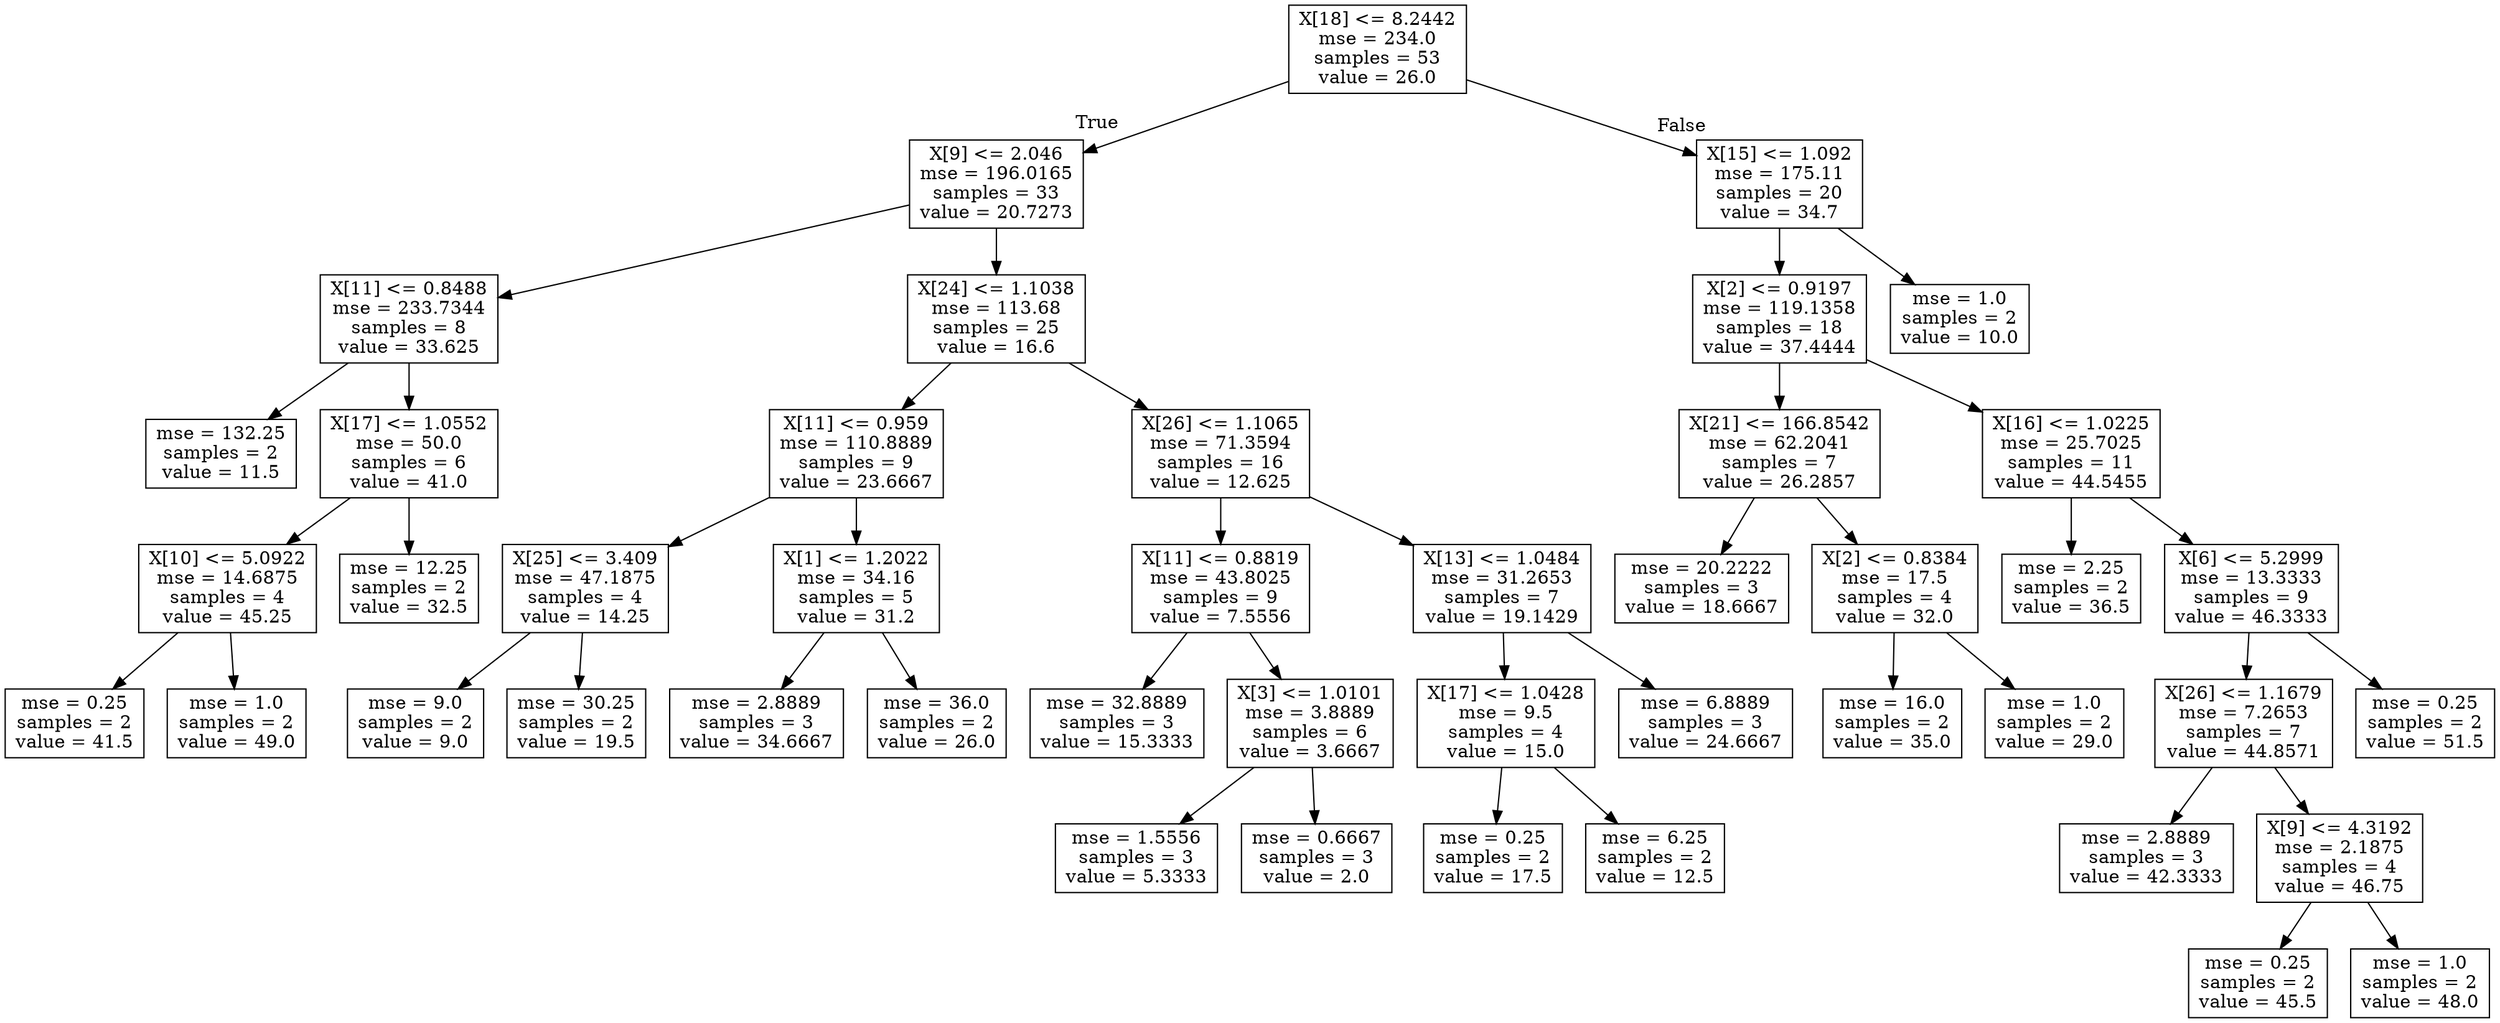 digraph Tree {
node [shape=box] ;
0 [label="X[18] <= 8.2442\nmse = 234.0\nsamples = 53\nvalue = 26.0"] ;
1 [label="X[9] <= 2.046\nmse = 196.0165\nsamples = 33\nvalue = 20.7273"] ;
0 -> 1 [labeldistance=2.5, labelangle=45, headlabel="True"] ;
2 [label="X[11] <= 0.8488\nmse = 233.7344\nsamples = 8\nvalue = 33.625"] ;
1 -> 2 ;
3 [label="mse = 132.25\nsamples = 2\nvalue = 11.5"] ;
2 -> 3 ;
4 [label="X[17] <= 1.0552\nmse = 50.0\nsamples = 6\nvalue = 41.0"] ;
2 -> 4 ;
5 [label="X[10] <= 5.0922\nmse = 14.6875\nsamples = 4\nvalue = 45.25"] ;
4 -> 5 ;
6 [label="mse = 0.25\nsamples = 2\nvalue = 41.5"] ;
5 -> 6 ;
7 [label="mse = 1.0\nsamples = 2\nvalue = 49.0"] ;
5 -> 7 ;
8 [label="mse = 12.25\nsamples = 2\nvalue = 32.5"] ;
4 -> 8 ;
9 [label="X[24] <= 1.1038\nmse = 113.68\nsamples = 25\nvalue = 16.6"] ;
1 -> 9 ;
10 [label="X[11] <= 0.959\nmse = 110.8889\nsamples = 9\nvalue = 23.6667"] ;
9 -> 10 ;
11 [label="X[25] <= 3.409\nmse = 47.1875\nsamples = 4\nvalue = 14.25"] ;
10 -> 11 ;
12 [label="mse = 9.0\nsamples = 2\nvalue = 9.0"] ;
11 -> 12 ;
13 [label="mse = 30.25\nsamples = 2\nvalue = 19.5"] ;
11 -> 13 ;
14 [label="X[1] <= 1.2022\nmse = 34.16\nsamples = 5\nvalue = 31.2"] ;
10 -> 14 ;
15 [label="mse = 2.8889\nsamples = 3\nvalue = 34.6667"] ;
14 -> 15 ;
16 [label="mse = 36.0\nsamples = 2\nvalue = 26.0"] ;
14 -> 16 ;
17 [label="X[26] <= 1.1065\nmse = 71.3594\nsamples = 16\nvalue = 12.625"] ;
9 -> 17 ;
18 [label="X[11] <= 0.8819\nmse = 43.8025\nsamples = 9\nvalue = 7.5556"] ;
17 -> 18 ;
19 [label="mse = 32.8889\nsamples = 3\nvalue = 15.3333"] ;
18 -> 19 ;
20 [label="X[3] <= 1.0101\nmse = 3.8889\nsamples = 6\nvalue = 3.6667"] ;
18 -> 20 ;
21 [label="mse = 1.5556\nsamples = 3\nvalue = 5.3333"] ;
20 -> 21 ;
22 [label="mse = 0.6667\nsamples = 3\nvalue = 2.0"] ;
20 -> 22 ;
23 [label="X[13] <= 1.0484\nmse = 31.2653\nsamples = 7\nvalue = 19.1429"] ;
17 -> 23 ;
24 [label="X[17] <= 1.0428\nmse = 9.5\nsamples = 4\nvalue = 15.0"] ;
23 -> 24 ;
25 [label="mse = 0.25\nsamples = 2\nvalue = 17.5"] ;
24 -> 25 ;
26 [label="mse = 6.25\nsamples = 2\nvalue = 12.5"] ;
24 -> 26 ;
27 [label="mse = 6.8889\nsamples = 3\nvalue = 24.6667"] ;
23 -> 27 ;
28 [label="X[15] <= 1.092\nmse = 175.11\nsamples = 20\nvalue = 34.7"] ;
0 -> 28 [labeldistance=2.5, labelangle=-45, headlabel="False"] ;
29 [label="X[2] <= 0.9197\nmse = 119.1358\nsamples = 18\nvalue = 37.4444"] ;
28 -> 29 ;
30 [label="X[21] <= 166.8542\nmse = 62.2041\nsamples = 7\nvalue = 26.2857"] ;
29 -> 30 ;
31 [label="mse = 20.2222\nsamples = 3\nvalue = 18.6667"] ;
30 -> 31 ;
32 [label="X[2] <= 0.8384\nmse = 17.5\nsamples = 4\nvalue = 32.0"] ;
30 -> 32 ;
33 [label="mse = 16.0\nsamples = 2\nvalue = 35.0"] ;
32 -> 33 ;
34 [label="mse = 1.0\nsamples = 2\nvalue = 29.0"] ;
32 -> 34 ;
35 [label="X[16] <= 1.0225\nmse = 25.7025\nsamples = 11\nvalue = 44.5455"] ;
29 -> 35 ;
36 [label="mse = 2.25\nsamples = 2\nvalue = 36.5"] ;
35 -> 36 ;
37 [label="X[6] <= 5.2999\nmse = 13.3333\nsamples = 9\nvalue = 46.3333"] ;
35 -> 37 ;
38 [label="X[26] <= 1.1679\nmse = 7.2653\nsamples = 7\nvalue = 44.8571"] ;
37 -> 38 ;
39 [label="mse = 2.8889\nsamples = 3\nvalue = 42.3333"] ;
38 -> 39 ;
40 [label="X[9] <= 4.3192\nmse = 2.1875\nsamples = 4\nvalue = 46.75"] ;
38 -> 40 ;
41 [label="mse = 0.25\nsamples = 2\nvalue = 45.5"] ;
40 -> 41 ;
42 [label="mse = 1.0\nsamples = 2\nvalue = 48.0"] ;
40 -> 42 ;
43 [label="mse = 0.25\nsamples = 2\nvalue = 51.5"] ;
37 -> 43 ;
44 [label="mse = 1.0\nsamples = 2\nvalue = 10.0"] ;
28 -> 44 ;
}